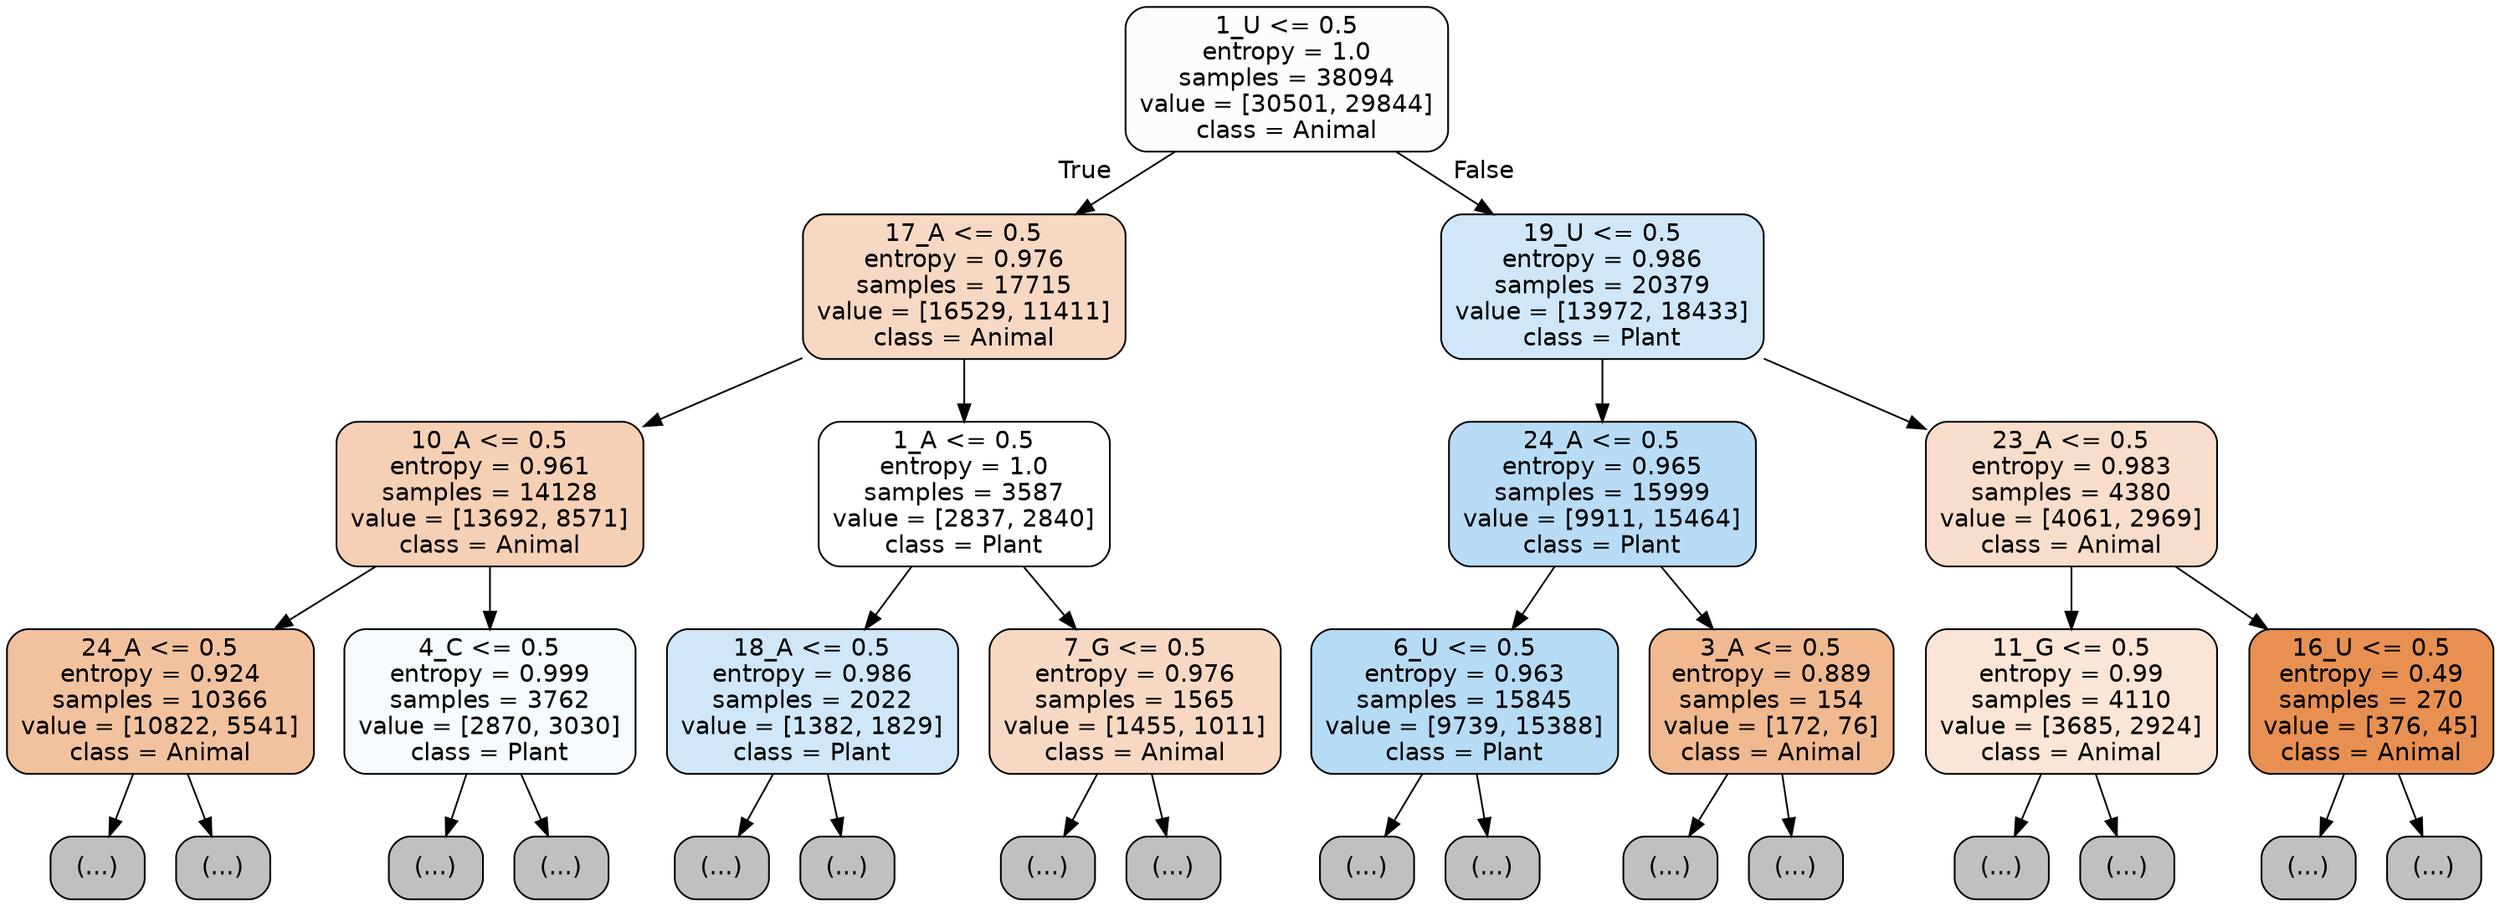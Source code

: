 digraph Tree {
node [shape=box, style="filled, rounded", color="black", fontname="helvetica"] ;
edge [fontname="helvetica"] ;
0 [label="1_U <= 0.5\nentropy = 1.0\nsamples = 38094\nvalue = [30501, 29844]\nclass = Animal", fillcolor="#fefcfb"] ;
1 [label="17_A <= 0.5\nentropy = 0.976\nsamples = 17715\nvalue = [16529, 11411]\nclass = Animal", fillcolor="#f7d8c2"] ;
0 -> 1 [labeldistance=2.5, labelangle=45, headlabel="True"] ;
2 [label="10_A <= 0.5\nentropy = 0.961\nsamples = 14128\nvalue = [13692, 8571]\nclass = Animal", fillcolor="#f5d0b5"] ;
1 -> 2 ;
3 [label="24_A <= 0.5\nentropy = 0.924\nsamples = 10366\nvalue = [10822, 5541]\nclass = Animal", fillcolor="#f2c29e"] ;
2 -> 3 ;
4 [label="(...)", fillcolor="#C0C0C0"] ;
3 -> 4 ;
5639 [label="(...)", fillcolor="#C0C0C0"] ;
3 -> 5639 ;
5764 [label="4_C <= 0.5\nentropy = 0.999\nsamples = 3762\nvalue = [2870, 3030]\nclass = Plant", fillcolor="#f5fafe"] ;
2 -> 5764 ;
5765 [label="(...)", fillcolor="#C0C0C0"] ;
5764 -> 5765 ;
7110 [label="(...)", fillcolor="#C0C0C0"] ;
5764 -> 7110 ;
7509 [label="1_A <= 0.5\nentropy = 1.0\nsamples = 3587\nvalue = [2837, 2840]\nclass = Plant", fillcolor="#ffffff"] ;
1 -> 7509 ;
7510 [label="18_A <= 0.5\nentropy = 0.986\nsamples = 2022\nvalue = [1382, 1829]\nclass = Plant", fillcolor="#cfe7f9"] ;
7509 -> 7510 ;
7511 [label="(...)", fillcolor="#C0C0C0"] ;
7510 -> 7511 ;
8458 [label="(...)", fillcolor="#C0C0C0"] ;
7510 -> 8458 ;
8735 [label="7_G <= 0.5\nentropy = 0.976\nsamples = 1565\nvalue = [1455, 1011]\nclass = Animal", fillcolor="#f7d9c3"] ;
7509 -> 8735 ;
8736 [label="(...)", fillcolor="#C0C0C0"] ;
8735 -> 8736 ;
9403 [label="(...)", fillcolor="#C0C0C0"] ;
8735 -> 9403 ;
9658 [label="19_U <= 0.5\nentropy = 0.986\nsamples = 20379\nvalue = [13972, 18433]\nclass = Plant", fillcolor="#cfe7f9"] ;
0 -> 9658 [labeldistance=2.5, labelangle=-45, headlabel="False"] ;
9659 [label="24_A <= 0.5\nentropy = 0.965\nsamples = 15999\nvalue = [9911, 15464]\nclass = Plant", fillcolor="#b8dcf6"] ;
9658 -> 9659 ;
9660 [label="6_U <= 0.5\nentropy = 0.963\nsamples = 15845\nvalue = [9739, 15388]\nclass = Plant", fillcolor="#b6dbf5"] ;
9659 -> 9660 ;
9661 [label="(...)", fillcolor="#C0C0C0"] ;
9660 -> 9661 ;
13638 [label="(...)", fillcolor="#C0C0C0"] ;
9660 -> 13638 ;
15071 [label="3_A <= 0.5\nentropy = 0.889\nsamples = 154\nvalue = [172, 76]\nclass = Animal", fillcolor="#f0b990"] ;
9659 -> 15071 ;
15072 [label="(...)", fillcolor="#C0C0C0"] ;
15071 -> 15072 ;
15143 [label="(...)", fillcolor="#C0C0C0"] ;
15071 -> 15143 ;
15166 [label="23_A <= 0.5\nentropy = 0.983\nsamples = 4380\nvalue = [4061, 2969]\nclass = Animal", fillcolor="#f8ddca"] ;
9658 -> 15166 ;
15167 [label="11_G <= 0.5\nentropy = 0.99\nsamples = 4110\nvalue = [3685, 2924]\nclass = Animal", fillcolor="#fae5d6"] ;
15166 -> 15167 ;
15168 [label="(...)", fillcolor="#C0C0C0"] ;
15167 -> 15168 ;
16481 [label="(...)", fillcolor="#C0C0C0"] ;
15167 -> 16481 ;
17018 [label="16_U <= 0.5\nentropy = 0.49\nsamples = 270\nvalue = [376, 45]\nclass = Animal", fillcolor="#e89051"] ;
15166 -> 17018 ;
17019 [label="(...)", fillcolor="#C0C0C0"] ;
17018 -> 17019 ;
17076 [label="(...)", fillcolor="#C0C0C0"] ;
17018 -> 17076 ;
}